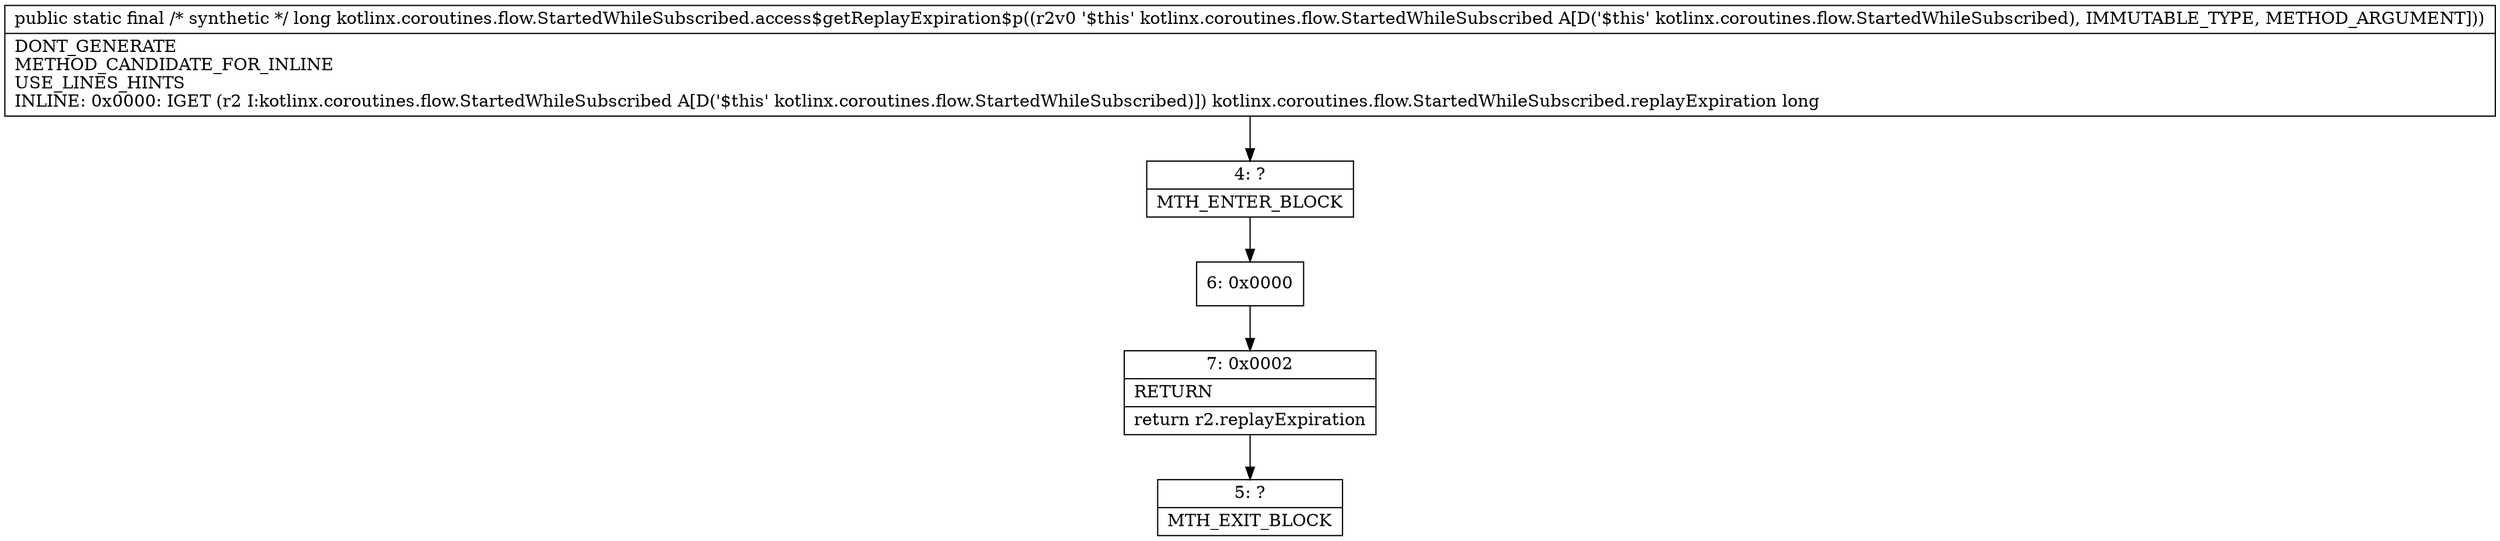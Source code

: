 digraph "CFG forkotlinx.coroutines.flow.StartedWhileSubscribed.access$getReplayExpiration$p(Lkotlinx\/coroutines\/flow\/StartedWhileSubscribed;)J" {
Node_4 [shape=record,label="{4\:\ ?|MTH_ENTER_BLOCK\l}"];
Node_6 [shape=record,label="{6\:\ 0x0000}"];
Node_7 [shape=record,label="{7\:\ 0x0002|RETURN\l|return r2.replayExpiration\l}"];
Node_5 [shape=record,label="{5\:\ ?|MTH_EXIT_BLOCK\l}"];
MethodNode[shape=record,label="{public static final \/* synthetic *\/ long kotlinx.coroutines.flow.StartedWhileSubscribed.access$getReplayExpiration$p((r2v0 '$this' kotlinx.coroutines.flow.StartedWhileSubscribed A[D('$this' kotlinx.coroutines.flow.StartedWhileSubscribed), IMMUTABLE_TYPE, METHOD_ARGUMENT]))  | DONT_GENERATE\lMETHOD_CANDIDATE_FOR_INLINE\lUSE_LINES_HINTS\lINLINE: 0x0000: IGET  (r2 I:kotlinx.coroutines.flow.StartedWhileSubscribed A[D('$this' kotlinx.coroutines.flow.StartedWhileSubscribed)]) kotlinx.coroutines.flow.StartedWhileSubscribed.replayExpiration long\l}"];
MethodNode -> Node_4;Node_4 -> Node_6;
Node_6 -> Node_7;
Node_7 -> Node_5;
}

